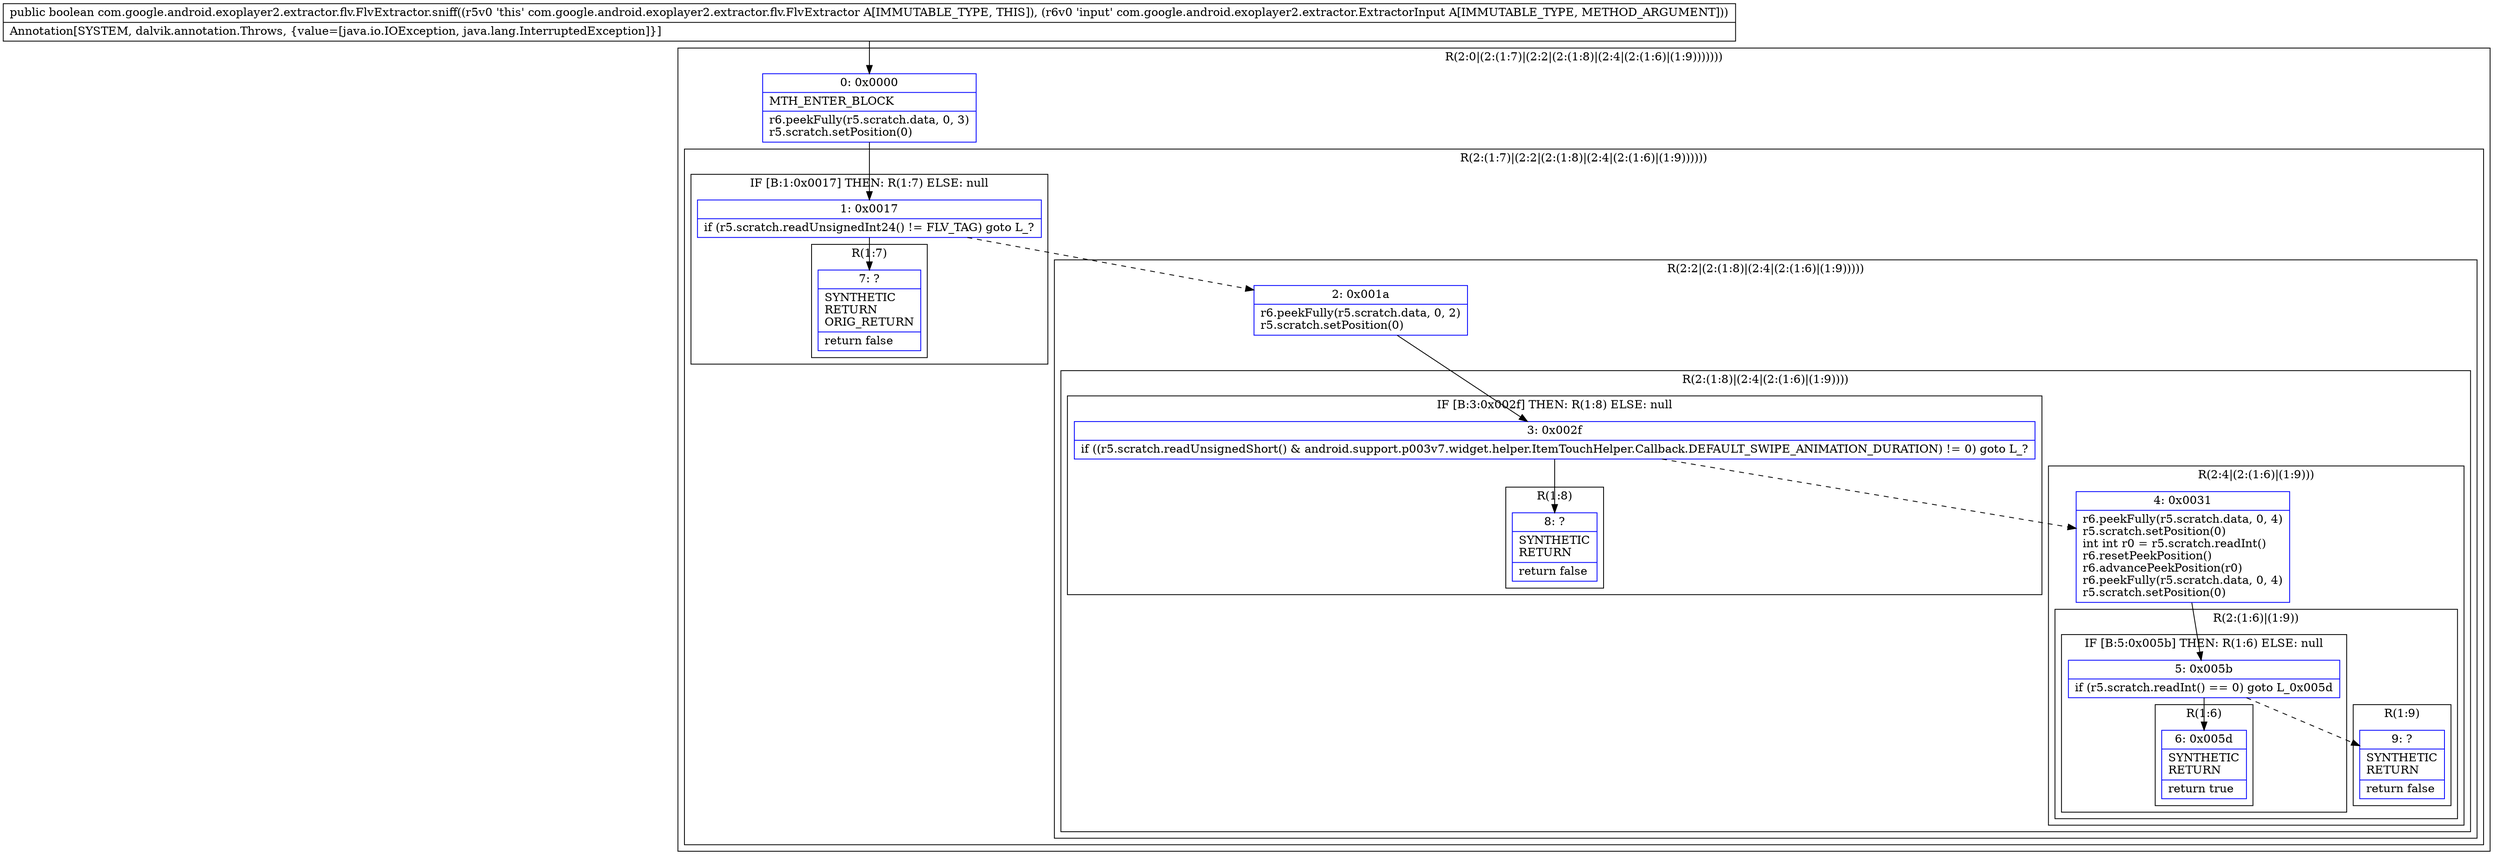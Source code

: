 digraph "CFG forcom.google.android.exoplayer2.extractor.flv.FlvExtractor.sniff(Lcom\/google\/android\/exoplayer2\/extractor\/ExtractorInput;)Z" {
subgraph cluster_Region_1893484190 {
label = "R(2:0|(2:(1:7)|(2:2|(2:(1:8)|(2:4|(2:(1:6)|(1:9)))))))";
node [shape=record,color=blue];
Node_0 [shape=record,label="{0\:\ 0x0000|MTH_ENTER_BLOCK\l|r6.peekFully(r5.scratch.data, 0, 3)\lr5.scratch.setPosition(0)\l}"];
subgraph cluster_Region_270419113 {
label = "R(2:(1:7)|(2:2|(2:(1:8)|(2:4|(2:(1:6)|(1:9))))))";
node [shape=record,color=blue];
subgraph cluster_IfRegion_85710115 {
label = "IF [B:1:0x0017] THEN: R(1:7) ELSE: null";
node [shape=record,color=blue];
Node_1 [shape=record,label="{1\:\ 0x0017|if (r5.scratch.readUnsignedInt24() != FLV_TAG) goto L_?\l}"];
subgraph cluster_Region_1792122945 {
label = "R(1:7)";
node [shape=record,color=blue];
Node_7 [shape=record,label="{7\:\ ?|SYNTHETIC\lRETURN\lORIG_RETURN\l|return false\l}"];
}
}
subgraph cluster_Region_2024534835 {
label = "R(2:2|(2:(1:8)|(2:4|(2:(1:6)|(1:9)))))";
node [shape=record,color=blue];
Node_2 [shape=record,label="{2\:\ 0x001a|r6.peekFully(r5.scratch.data, 0, 2)\lr5.scratch.setPosition(0)\l}"];
subgraph cluster_Region_443734915 {
label = "R(2:(1:8)|(2:4|(2:(1:6)|(1:9))))";
node [shape=record,color=blue];
subgraph cluster_IfRegion_1092331299 {
label = "IF [B:3:0x002f] THEN: R(1:8) ELSE: null";
node [shape=record,color=blue];
Node_3 [shape=record,label="{3\:\ 0x002f|if ((r5.scratch.readUnsignedShort() & android.support.p003v7.widget.helper.ItemTouchHelper.Callback.DEFAULT_SWIPE_ANIMATION_DURATION) != 0) goto L_?\l}"];
subgraph cluster_Region_640664809 {
label = "R(1:8)";
node [shape=record,color=blue];
Node_8 [shape=record,label="{8\:\ ?|SYNTHETIC\lRETURN\l|return false\l}"];
}
}
subgraph cluster_Region_1038227473 {
label = "R(2:4|(2:(1:6)|(1:9)))";
node [shape=record,color=blue];
Node_4 [shape=record,label="{4\:\ 0x0031|r6.peekFully(r5.scratch.data, 0, 4)\lr5.scratch.setPosition(0)\lint int r0 = r5.scratch.readInt()\lr6.resetPeekPosition()\lr6.advancePeekPosition(r0)\lr6.peekFully(r5.scratch.data, 0, 4)\lr5.scratch.setPosition(0)\l}"];
subgraph cluster_Region_29006196 {
label = "R(2:(1:6)|(1:9))";
node [shape=record,color=blue];
subgraph cluster_IfRegion_228123651 {
label = "IF [B:5:0x005b] THEN: R(1:6) ELSE: null";
node [shape=record,color=blue];
Node_5 [shape=record,label="{5\:\ 0x005b|if (r5.scratch.readInt() == 0) goto L_0x005d\l}"];
subgraph cluster_Region_296122412 {
label = "R(1:6)";
node [shape=record,color=blue];
Node_6 [shape=record,label="{6\:\ 0x005d|SYNTHETIC\lRETURN\l|return true\l}"];
}
}
subgraph cluster_Region_1240923773 {
label = "R(1:9)";
node [shape=record,color=blue];
Node_9 [shape=record,label="{9\:\ ?|SYNTHETIC\lRETURN\l|return false\l}"];
}
}
}
}
}
}
}
MethodNode[shape=record,label="{public boolean com.google.android.exoplayer2.extractor.flv.FlvExtractor.sniff((r5v0 'this' com.google.android.exoplayer2.extractor.flv.FlvExtractor A[IMMUTABLE_TYPE, THIS]), (r6v0 'input' com.google.android.exoplayer2.extractor.ExtractorInput A[IMMUTABLE_TYPE, METHOD_ARGUMENT]))  | Annotation[SYSTEM, dalvik.annotation.Throws, \{value=[java.io.IOException, java.lang.InterruptedException]\}]\l}"];
MethodNode -> Node_0;
Node_0 -> Node_1;
Node_1 -> Node_2[style=dashed];
Node_1 -> Node_7;
Node_2 -> Node_3;
Node_3 -> Node_4[style=dashed];
Node_3 -> Node_8;
Node_4 -> Node_5;
Node_5 -> Node_6;
Node_5 -> Node_9[style=dashed];
}

